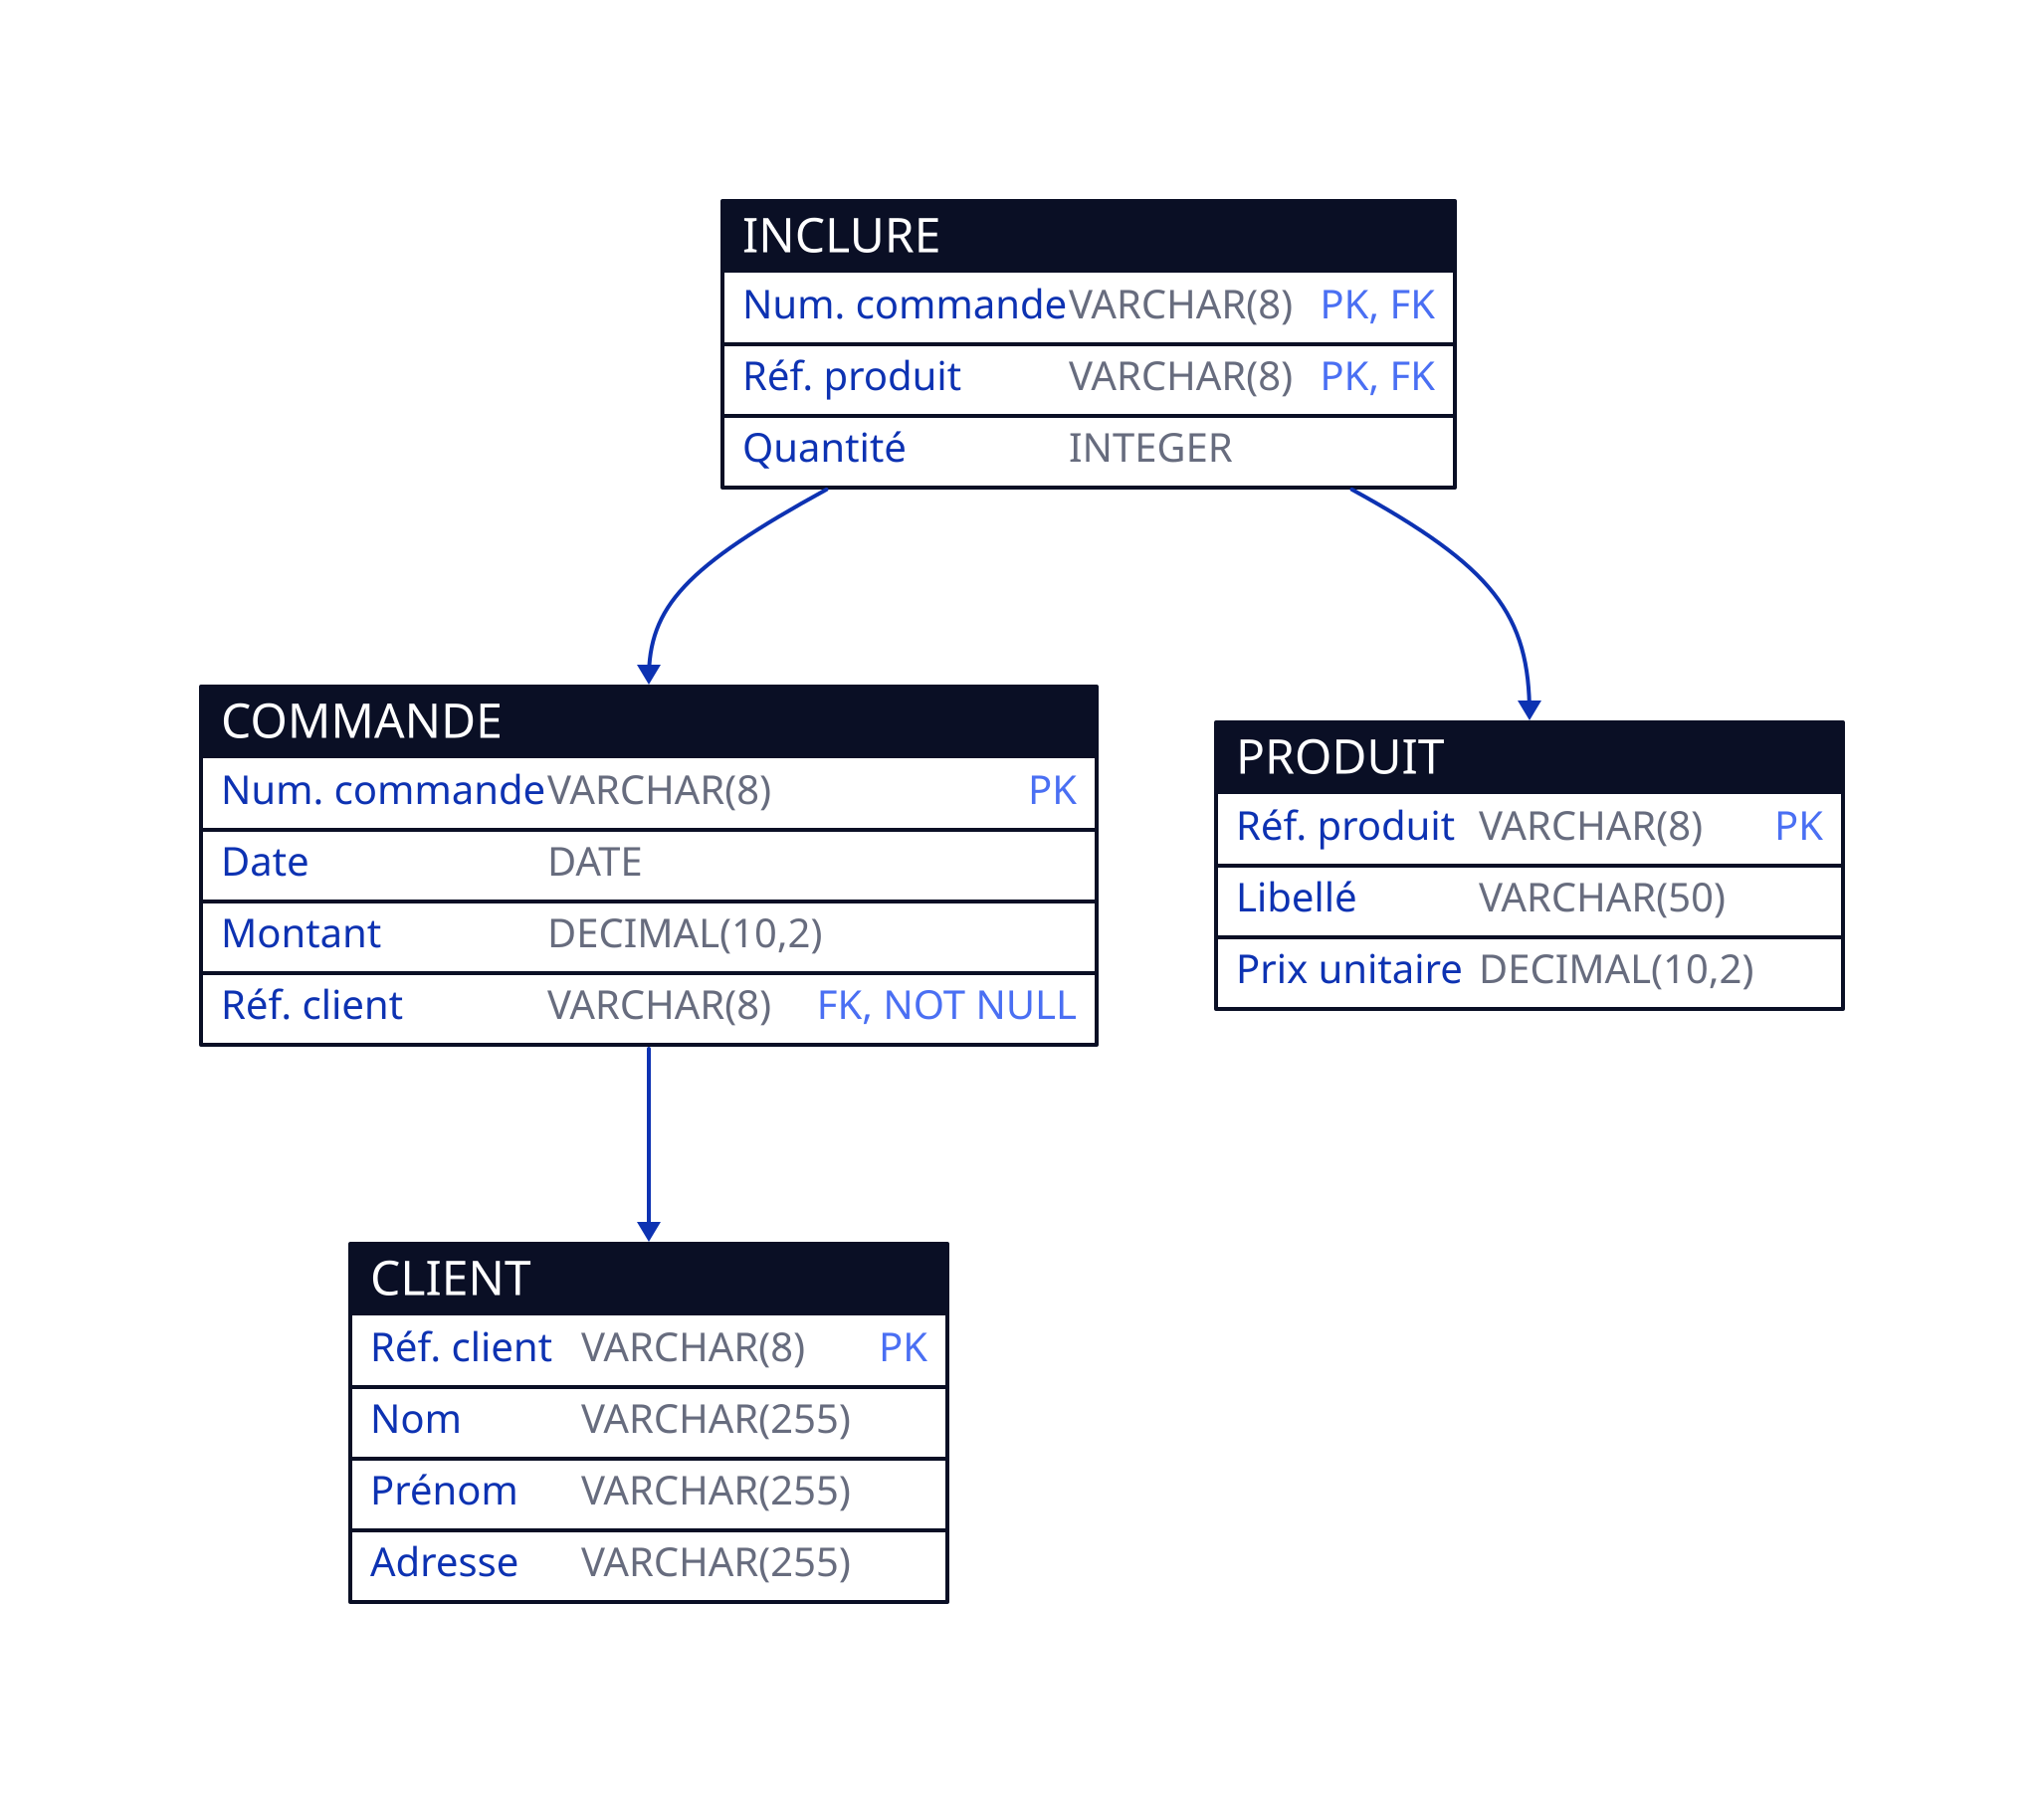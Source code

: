 "CLIENT": { shape: sql_table
  "Réf. client": VARCHAR(8) {constraint: PK}
  "Nom":         VARCHAR(255) 
  "Prénom":      VARCHAR(255) 
  "Adresse":     VARCHAR(255) 
}

"COMMANDE": { shape: sql_table
  "Num. commande": VARCHAR(8) {constraint: PK}
  "Date":          DATE 
  "Montant":       DECIMAL(10,2) 
  "Réf. client":   VARCHAR(8) {constraint: [FK; NOT NULL]}
}

"INCLURE": { shape: sql_table
  "Num. commande": VARCHAR(8) {constraint: [PK; FK]}
  "Réf. produit":  VARCHAR(8) {constraint: [PK; FK]}
  "Quantité":      INTEGER 
}

"PRODUIT": { shape: sql_table
  "Réf. produit":  VARCHAR(8) {constraint: PK}
  "Libellé":       VARCHAR(50) 
  "Prix unitaire": DECIMAL(10,2) 
}

"COMMANDE"."Réf. client" -> "CLIENT"."Réf. client"
"INCLURE"."Num. commande" -> "COMMANDE"."Num. commande"
"INCLURE"."Réf. produit" -> "PRODUIT"."Réf. produit"
